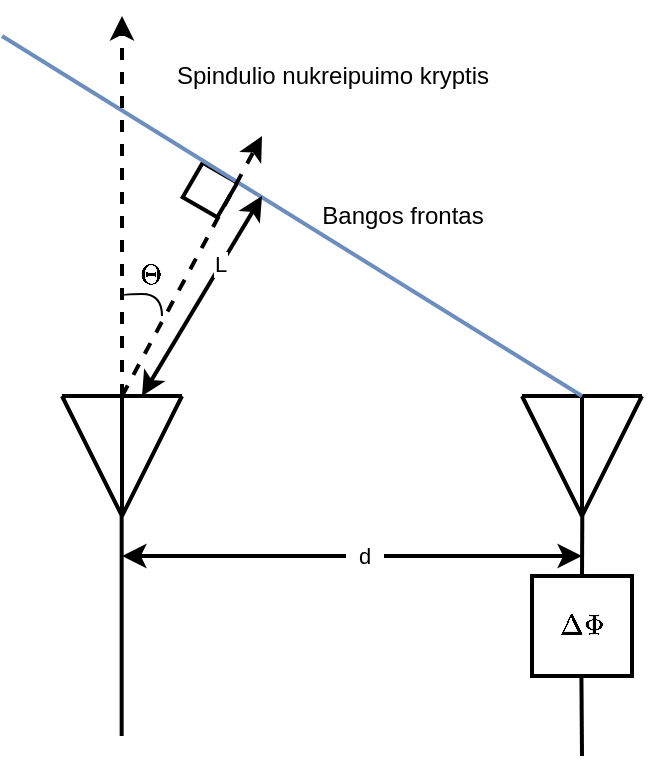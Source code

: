 <mxfile version="14.6.13" type="device"><diagram id="Bjo749Vq5MiCO14TJLer" name="Page-1"><mxGraphModel dx="749" dy="639" grid="1" gridSize="10" guides="1" tooltips="1" connect="1" arrows="1" fold="1" page="1" pageScale="1" pageWidth="850" pageHeight="1100" math="1" shadow="0"><root><mxCell id="0"/><mxCell id="1" parent="0"/><mxCell id="k54pvs2txfuhPmhZ8PVF-25" value="" style="rounded=0;whiteSpace=wrap;html=1;rotation=30;strokeWidth=2;" vertex="1" parent="1"><mxGeometry x="404" y="407" width="20" height="20" as="geometry"/></mxCell><mxCell id="k54pvs2txfuhPmhZ8PVF-2" value="" style="group;strokeWidth=2;" vertex="1" connectable="0" parent="1"><mxGeometry x="340" y="520" width="60" height="60" as="geometry"/></mxCell><mxCell id="k54pvs2txfuhPmhZ8PVF-3" value="" style="group;strokeWidth=2;" vertex="1" connectable="0" parent="k54pvs2txfuhPmhZ8PVF-2"><mxGeometry width="60" height="60" as="geometry"/></mxCell><mxCell id="k54pvs2txfuhPmhZ8PVF-4" value="" style="endArrow=none;html=1;strokeWidth=2;" edge="1" parent="k54pvs2txfuhPmhZ8PVF-3"><mxGeometry width="50" height="50" relative="1" as="geometry"><mxPoint x="30" y="60" as="sourcePoint"/><mxPoint x="60" as="targetPoint"/></mxGeometry></mxCell><mxCell id="k54pvs2txfuhPmhZ8PVF-5" value="" style="endArrow=none;html=1;strokeWidth=2;" edge="1" parent="k54pvs2txfuhPmhZ8PVF-3"><mxGeometry width="50" height="50" relative="1" as="geometry"><mxPoint x="30" y="60" as="sourcePoint"/><mxPoint x="30" as="targetPoint"/></mxGeometry></mxCell><mxCell id="k54pvs2txfuhPmhZ8PVF-6" value="" style="endArrow=none;html=1;strokeWidth=2;" edge="1" parent="k54pvs2txfuhPmhZ8PVF-3"><mxGeometry width="50" height="50" relative="1" as="geometry"><mxPoint x="30" y="60" as="sourcePoint"/><mxPoint as="targetPoint"/></mxGeometry></mxCell><mxCell id="k54pvs2txfuhPmhZ8PVF-7" value="" style="endArrow=none;html=1;strokeWidth=2;" edge="1" parent="k54pvs2txfuhPmhZ8PVF-2"><mxGeometry width="50" height="50" relative="1" as="geometry"><mxPoint as="sourcePoint"/><mxPoint x="60" as="targetPoint"/></mxGeometry></mxCell><mxCell id="k54pvs2txfuhPmhZ8PVF-8" value="" style="group;strokeWidth=2;" vertex="1" connectable="0" parent="1"><mxGeometry x="570" y="520" width="60" height="60" as="geometry"/></mxCell><mxCell id="k54pvs2txfuhPmhZ8PVF-9" value="" style="group;strokeWidth=2;" vertex="1" connectable="0" parent="k54pvs2txfuhPmhZ8PVF-8"><mxGeometry width="60" height="60" as="geometry"/></mxCell><mxCell id="k54pvs2txfuhPmhZ8PVF-10" value="" style="endArrow=none;html=1;strokeWidth=2;" edge="1" parent="k54pvs2txfuhPmhZ8PVF-9"><mxGeometry width="50" height="50" relative="1" as="geometry"><mxPoint x="30" y="60" as="sourcePoint"/><mxPoint x="60" as="targetPoint"/></mxGeometry></mxCell><mxCell id="k54pvs2txfuhPmhZ8PVF-11" value="" style="endArrow=none;html=1;strokeWidth=2;" edge="1" parent="k54pvs2txfuhPmhZ8PVF-9"><mxGeometry width="50" height="50" relative="1" as="geometry"><mxPoint x="30" y="60" as="sourcePoint"/><mxPoint x="30" as="targetPoint"/></mxGeometry></mxCell><mxCell id="k54pvs2txfuhPmhZ8PVF-12" value="" style="endArrow=none;html=1;strokeWidth=2;" edge="1" parent="k54pvs2txfuhPmhZ8PVF-9"><mxGeometry width="50" height="50" relative="1" as="geometry"><mxPoint x="30" y="60" as="sourcePoint"/><mxPoint as="targetPoint"/></mxGeometry></mxCell><mxCell id="k54pvs2txfuhPmhZ8PVF-13" value="" style="endArrow=none;html=1;strokeWidth=2;" edge="1" parent="k54pvs2txfuhPmhZ8PVF-8"><mxGeometry width="50" height="50" relative="1" as="geometry"><mxPoint as="sourcePoint"/><mxPoint x="60" as="targetPoint"/></mxGeometry></mxCell><mxCell id="k54pvs2txfuhPmhZ8PVF-14" value="" style="endArrow=none;html=1;strokeColor=#6c8ebf;strokeWidth=2;fillColor=#dae8fc;" edge="1" parent="1"><mxGeometry width="50" height="50" relative="1" as="geometry"><mxPoint x="310" y="340" as="sourcePoint"/><mxPoint x="600" y="520" as="targetPoint"/></mxGeometry></mxCell><mxCell id="k54pvs2txfuhPmhZ8PVF-15" value="" style="endArrow=none;html=1;strokeWidth=2;" edge="1" parent="1"><mxGeometry width="50" height="50" relative="1" as="geometry"><mxPoint x="369.83" y="690" as="sourcePoint"/><mxPoint x="369.83" y="580" as="targetPoint"/></mxGeometry></mxCell><mxCell id="k54pvs2txfuhPmhZ8PVF-17" style="edgeStyle=orthogonalEdgeStyle;rounded=0;orthogonalLoop=1;jettySize=auto;html=1;exitX=0.5;exitY=0;exitDx=0;exitDy=0;strokeWidth=2;endArrow=none;endFill=0;" edge="1" parent="1" source="k54pvs2txfuhPmhZ8PVF-16"><mxGeometry relative="1" as="geometry"><mxPoint x="600.143" y="580" as="targetPoint"/></mxGeometry></mxCell><mxCell id="k54pvs2txfuhPmhZ8PVF-16" value="$$\Delta\Phi$$" style="whiteSpace=wrap;html=1;aspect=fixed;strokeWidth=2;" vertex="1" parent="1"><mxGeometry x="575" y="610" width="50" height="50" as="geometry"/></mxCell><mxCell id="k54pvs2txfuhPmhZ8PVF-18" value="" style="endArrow=none;html=1;strokeWidth=2;" edge="1" parent="1"><mxGeometry width="50" height="50" relative="1" as="geometry"><mxPoint x="600" y="700" as="sourcePoint"/><mxPoint x="599.71" y="660" as="targetPoint"/></mxGeometry></mxCell><mxCell id="k54pvs2txfuhPmhZ8PVF-19" value="" style="endArrow=classic;startArrow=classic;html=1;strokeWidth=2;" edge="1" parent="1"><mxGeometry width="50" height="50" relative="1" as="geometry"><mxPoint x="370" y="600" as="sourcePoint"/><mxPoint x="600" y="600" as="targetPoint"/></mxGeometry></mxCell><mxCell id="k54pvs2txfuhPmhZ8PVF-20" value="d" style="edgeLabel;html=1;align=center;verticalAlign=middle;resizable=0;points=[];spacing=11;labelBorderColor=none;" vertex="1" connectable="0" parent="k54pvs2txfuhPmhZ8PVF-19"><mxGeometry x="-0.186" y="4" relative="1" as="geometry"><mxPoint x="26" y="4" as="offset"/></mxGeometry></mxCell><mxCell id="k54pvs2txfuhPmhZ8PVF-21" value="&amp;nbsp; d&amp;nbsp;&amp;nbsp;" style="edgeLabel;html=1;align=center;verticalAlign=middle;resizable=0;points=[];" vertex="1" connectable="0" parent="k54pvs2txfuhPmhZ8PVF-19"><mxGeometry x="0.052" relative="1" as="geometry"><mxPoint as="offset"/></mxGeometry></mxCell><mxCell id="k54pvs2txfuhPmhZ8PVF-23" value="" style="endArrow=classic;dashed=1;html=1;strokeWidth=2;endFill=1;" edge="1" parent="1"><mxGeometry width="50" height="50" relative="1" as="geometry"><mxPoint x="370" y="520" as="sourcePoint"/><mxPoint x="370" y="330" as="targetPoint"/></mxGeometry></mxCell><mxCell id="k54pvs2txfuhPmhZ8PVF-27" value="" style="endArrow=classic;dashed=1;html=1;strokeWidth=2;endFill=1;" edge="1" parent="1"><mxGeometry width="50" height="50" relative="1" as="geometry"><mxPoint x="370" y="520" as="sourcePoint"/><mxPoint x="440" y="390" as="targetPoint"/></mxGeometry></mxCell><mxCell id="k54pvs2txfuhPmhZ8PVF-28" value="Bangos frontas" style="text;html=1;align=center;verticalAlign=middle;resizable=0;points=[];autosize=1;strokeColor=none;" vertex="1" parent="1"><mxGeometry x="460" y="420" width="100" height="20" as="geometry"/></mxCell><mxCell id="k54pvs2txfuhPmhZ8PVF-29" value="Spindulio nukreipuimo kryptis" style="text;html=1;align=center;verticalAlign=middle;resizable=0;points=[];autosize=1;strokeColor=none;" vertex="1" parent="1"><mxGeometry x="390" y="350" width="170" height="20" as="geometry"/></mxCell><mxCell id="k54pvs2txfuhPmhZ8PVF-30" value="" style="endArrow=classic;startArrow=classic;html=1;strokeWidth=2;" edge="1" parent="1"><mxGeometry width="50" height="50" relative="1" as="geometry"><mxPoint x="380" y="520" as="sourcePoint"/><mxPoint x="440" y="420" as="targetPoint"/></mxGeometry></mxCell><mxCell id="k54pvs2txfuhPmhZ8PVF-31" value="L" style="edgeLabel;html=1;align=center;verticalAlign=middle;resizable=0;points=[];" vertex="1" connectable="0" parent="k54pvs2txfuhPmhZ8PVF-30"><mxGeometry x="0.32" y="1" relative="1" as="geometry"><mxPoint as="offset"/></mxGeometry></mxCell><mxCell id="k54pvs2txfuhPmhZ8PVF-39" value="" style="endArrow=none;html=1;strokeWidth=1;edgeStyle=orthogonalEdgeStyle;curved=1;" edge="1" parent="1"><mxGeometry width="50" height="50" relative="1" as="geometry"><mxPoint x="370" y="470" as="sourcePoint"/><mxPoint x="390" y="480" as="targetPoint"/><Array as="points"><mxPoint x="390" y="469"/></Array></mxGeometry></mxCell><mxCell id="k54pvs2txfuhPmhZ8PVF-40" value="$$\Theta$$" style="text;html=1;align=center;verticalAlign=middle;resizable=0;points=[];autosize=1;strokeColor=none;" vertex="1" parent="1"><mxGeometry x="344" y="450" width="80" height="20" as="geometry"/></mxCell></root></mxGraphModel></diagram></mxfile>
